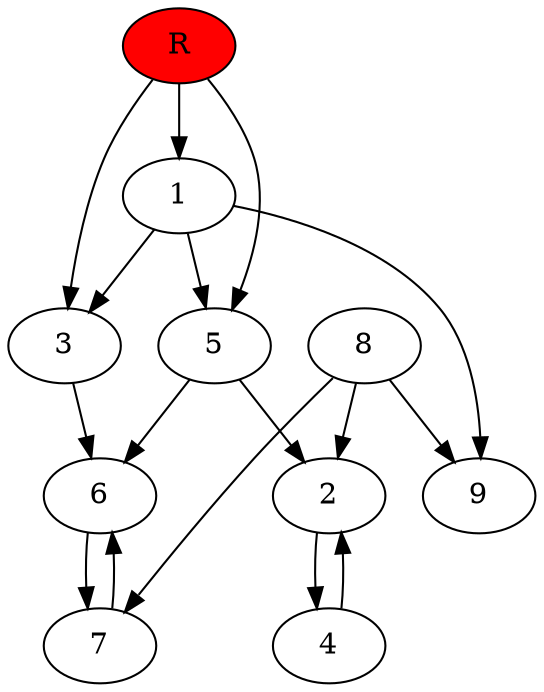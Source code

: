 digraph prb663 {
	1
	2
	3
	4
	5
	6
	7
	8
	R [fillcolor="#ff0000" style=filled]
	1 -> 3
	1 -> 5
	1 -> 9
	2 -> 4
	3 -> 6
	4 -> 2
	5 -> 2
	5 -> 6
	6 -> 7
	7 -> 6
	8 -> 2
	8 -> 7
	8 -> 9
	R -> 1
	R -> 3
	R -> 5
}
